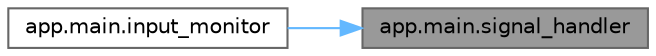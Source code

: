 digraph "app.main.signal_handler"
{
 // LATEX_PDF_SIZE
  bgcolor="transparent";
  edge [fontname=Helvetica,fontsize=10,labelfontname=Helvetica,labelfontsize=10];
  node [fontname=Helvetica,fontsize=10,shape=box,height=0.2,width=0.4];
  rankdir="RL";
  Node1 [id="Node000001",label="app.main.signal_handler",height=0.2,width=0.4,color="gray40", fillcolor="grey60", style="filled", fontcolor="black",tooltip="Gestionnaire POSIX pour les signaux (Ctrl+C)."];
  Node1 -> Node2 [id="edge1_Node000001_Node000002",dir="back",color="steelblue1",style="solid",tooltip=" "];
  Node2 [id="Node000002",label="app.main.input_monitor",height=0.2,width=0.4,color="grey40", fillcolor="white", style="filled",URL="$namespaceapp_1_1main.html#ab98791c04a040ea7d728c8cda86d0677",tooltip="Thread d'écoute des commandes utilisateur depuis stdin."];
}
